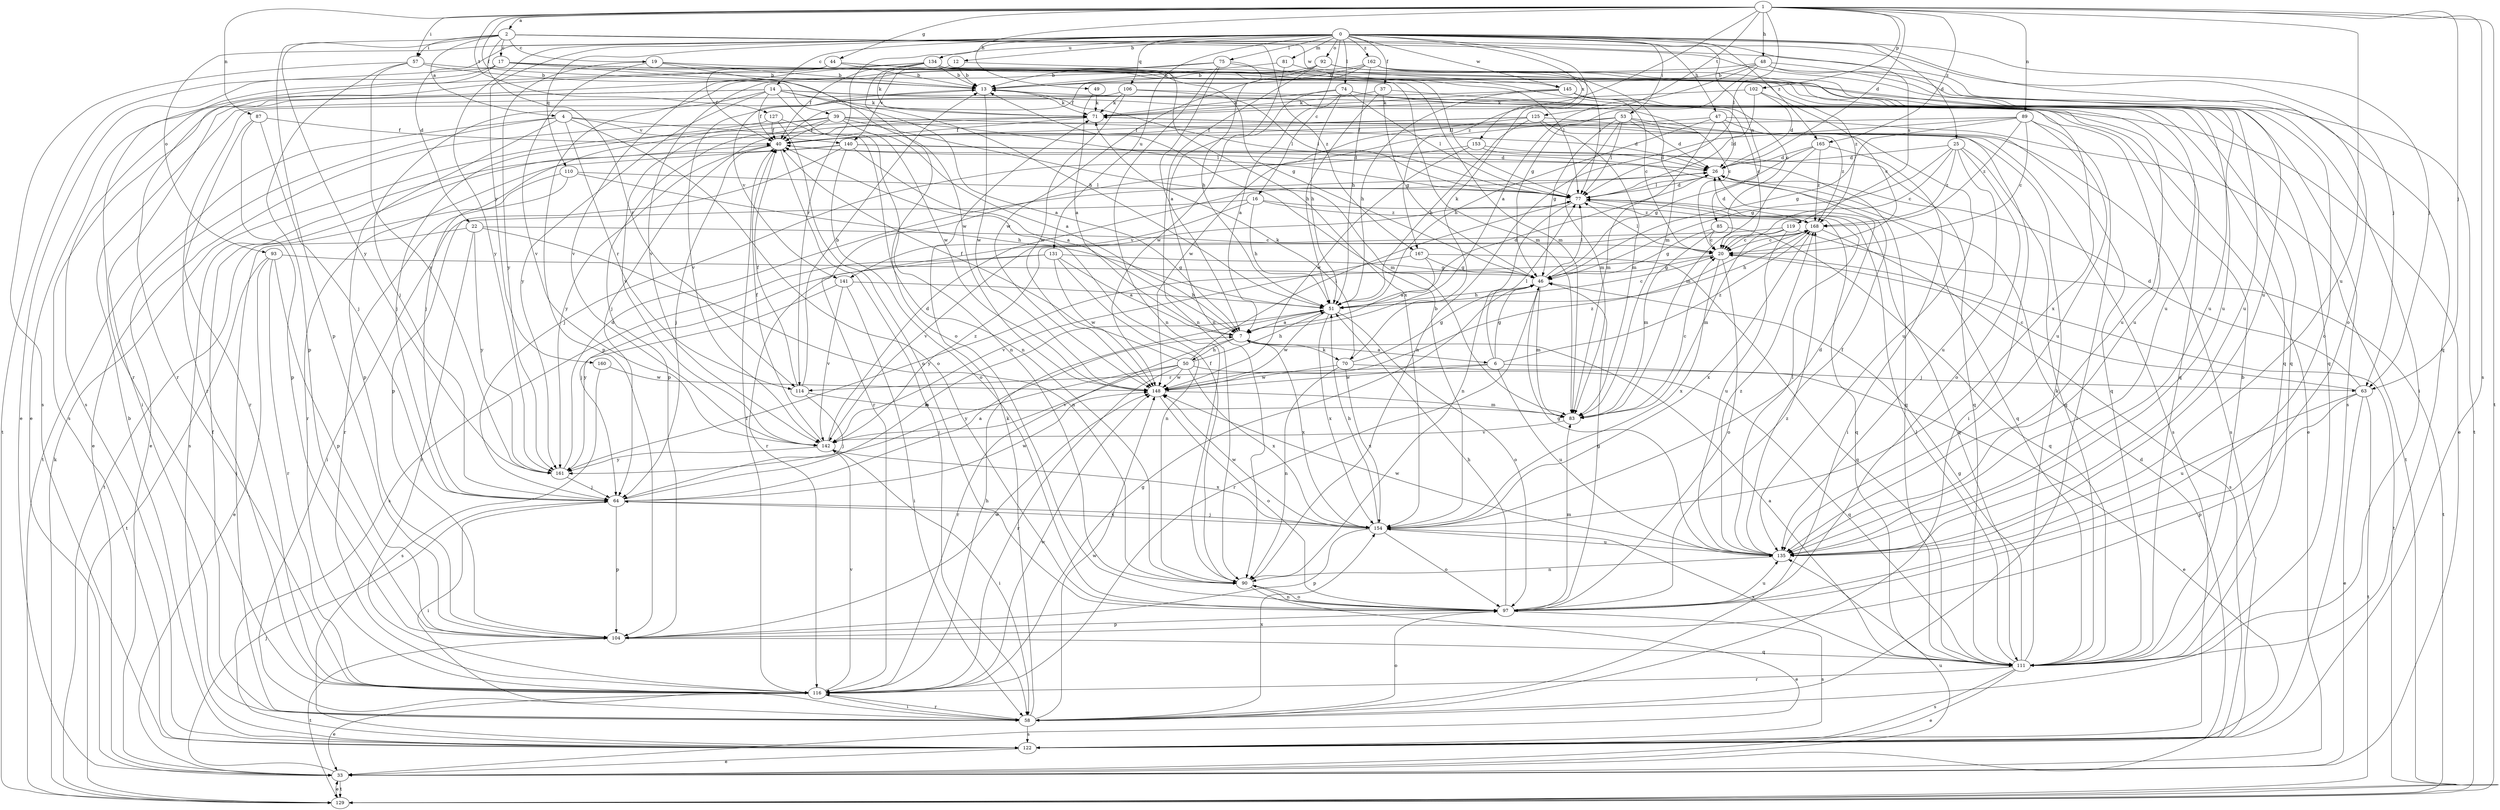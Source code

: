 strict digraph  {
0;
1;
2;
4;
6;
7;
12;
13;
14;
16;
17;
19;
20;
22;
25;
26;
33;
37;
39;
40;
44;
46;
47;
48;
49;
50;
51;
53;
57;
58;
63;
64;
70;
71;
74;
75;
77;
81;
83;
85;
87;
89;
90;
92;
93;
97;
102;
104;
106;
110;
111;
114;
116;
119;
122;
125;
127;
129;
131;
134;
135;
140;
141;
142;
145;
148;
153;
154;
160;
161;
162;
165;
167;
168;
0 -> 12  [label=b];
0 -> 14  [label=c];
0 -> 16  [label=c];
0 -> 22  [label=d];
0 -> 25  [label=d];
0 -> 37  [label=f];
0 -> 47  [label=h];
0 -> 53  [label=i];
0 -> 63  [label=j];
0 -> 70  [label=k];
0 -> 74  [label=l];
0 -> 75  [label=l];
0 -> 81  [label=m];
0 -> 85  [label=n];
0 -> 92  [label=o];
0 -> 93  [label=o];
0 -> 97  [label=o];
0 -> 106  [label=q];
0 -> 110  [label=q];
0 -> 114  [label=r];
0 -> 119  [label=s];
0 -> 131  [label=u];
0 -> 134  [label=u];
0 -> 145  [label=w];
0 -> 153  [label=x];
0 -> 160  [label=y];
0 -> 161  [label=y];
0 -> 162  [label=z];
0 -> 165  [label=z];
1 -> 2  [label=a];
1 -> 26  [label=d];
1 -> 39  [label=f];
1 -> 44  [label=g];
1 -> 48  [label=h];
1 -> 49  [label=h];
1 -> 57  [label=i];
1 -> 63  [label=j];
1 -> 77  [label=l];
1 -> 87  [label=n];
1 -> 89  [label=n];
1 -> 102  [label=p];
1 -> 122  [label=s];
1 -> 125  [label=t];
1 -> 127  [label=t];
1 -> 129  [label=t];
1 -> 135  [label=u];
1 -> 165  [label=z];
1 -> 167  [label=z];
2 -> 4  [label=a];
2 -> 17  [label=c];
2 -> 19  [label=c];
2 -> 57  [label=i];
2 -> 63  [label=j];
2 -> 104  [label=p];
2 -> 111  [label=q];
2 -> 114  [label=r];
2 -> 135  [label=u];
2 -> 145  [label=w];
2 -> 161  [label=y];
2 -> 167  [label=z];
4 -> 33  [label=e];
4 -> 90  [label=n];
4 -> 97  [label=o];
4 -> 104  [label=p];
4 -> 114  [label=r];
4 -> 129  [label=t];
4 -> 140  [label=v];
6 -> 46  [label=g];
6 -> 63  [label=j];
6 -> 77  [label=l];
6 -> 114  [label=r];
6 -> 135  [label=u];
6 -> 148  [label=w];
6 -> 168  [label=z];
7 -> 6  [label=a];
7 -> 50  [label=h];
7 -> 70  [label=k];
7 -> 116  [label=r];
7 -> 154  [label=x];
12 -> 13  [label=b];
12 -> 135  [label=u];
12 -> 140  [label=v];
13 -> 71  [label=k];
13 -> 77  [label=l];
13 -> 141  [label=v];
13 -> 148  [label=w];
14 -> 7  [label=a];
14 -> 20  [label=c];
14 -> 40  [label=f];
14 -> 58  [label=i];
14 -> 64  [label=j];
14 -> 71  [label=k];
14 -> 122  [label=s];
14 -> 135  [label=u];
14 -> 148  [label=w];
14 -> 161  [label=y];
16 -> 51  [label=h];
16 -> 58  [label=i];
16 -> 111  [label=q];
16 -> 141  [label=v];
16 -> 168  [label=z];
17 -> 13  [label=b];
17 -> 33  [label=e];
17 -> 51  [label=h];
17 -> 111  [label=q];
17 -> 116  [label=r];
17 -> 129  [label=t];
17 -> 135  [label=u];
19 -> 13  [label=b];
19 -> 111  [label=q];
19 -> 142  [label=v];
19 -> 148  [label=w];
19 -> 161  [label=y];
20 -> 46  [label=g];
20 -> 77  [label=l];
20 -> 97  [label=o];
20 -> 129  [label=t];
20 -> 154  [label=x];
20 -> 161  [label=y];
22 -> 20  [label=c];
22 -> 58  [label=i];
22 -> 90  [label=n];
22 -> 116  [label=r];
22 -> 161  [label=y];
25 -> 20  [label=c];
25 -> 26  [label=d];
25 -> 46  [label=g];
25 -> 97  [label=o];
25 -> 111  [label=q];
25 -> 135  [label=u];
25 -> 168  [label=z];
26 -> 77  [label=l];
26 -> 111  [label=q];
33 -> 64  [label=j];
33 -> 129  [label=t];
33 -> 135  [label=u];
37 -> 20  [label=c];
37 -> 46  [label=g];
37 -> 51  [label=h];
37 -> 71  [label=k];
39 -> 7  [label=a];
39 -> 26  [label=d];
39 -> 33  [label=e];
39 -> 40  [label=f];
39 -> 64  [label=j];
39 -> 77  [label=l];
39 -> 83  [label=m];
39 -> 142  [label=v];
40 -> 26  [label=d];
40 -> 58  [label=i];
40 -> 64  [label=j];
40 -> 161  [label=y];
44 -> 13  [label=b];
44 -> 40  [label=f];
44 -> 46  [label=g];
44 -> 83  [label=m];
44 -> 116  [label=r];
46 -> 51  [label=h];
46 -> 77  [label=l];
46 -> 83  [label=m];
46 -> 116  [label=r];
47 -> 26  [label=d];
47 -> 40  [label=f];
47 -> 51  [label=h];
47 -> 83  [label=m];
47 -> 129  [label=t];
47 -> 135  [label=u];
48 -> 7  [label=a];
48 -> 13  [label=b];
48 -> 46  [label=g];
48 -> 58  [label=i];
48 -> 97  [label=o];
48 -> 129  [label=t];
48 -> 142  [label=v];
49 -> 7  [label=a];
49 -> 71  [label=k];
50 -> 40  [label=f];
50 -> 51  [label=h];
50 -> 77  [label=l];
50 -> 111  [label=q];
50 -> 116  [label=r];
50 -> 142  [label=v];
50 -> 148  [label=w];
50 -> 154  [label=x];
50 -> 161  [label=y];
51 -> 7  [label=a];
51 -> 20  [label=c];
51 -> 26  [label=d];
51 -> 97  [label=o];
51 -> 148  [label=w];
51 -> 154  [label=x];
53 -> 26  [label=d];
53 -> 40  [label=f];
53 -> 46  [label=g];
53 -> 58  [label=i];
53 -> 77  [label=l];
53 -> 83  [label=m];
53 -> 111  [label=q];
53 -> 148  [label=w];
57 -> 13  [label=b];
57 -> 104  [label=p];
57 -> 122  [label=s];
57 -> 161  [label=y];
57 -> 168  [label=z];
58 -> 40  [label=f];
58 -> 71  [label=k];
58 -> 97  [label=o];
58 -> 116  [label=r];
58 -> 122  [label=s];
58 -> 148  [label=w];
58 -> 154  [label=x];
63 -> 20  [label=c];
63 -> 26  [label=d];
63 -> 33  [label=e];
63 -> 104  [label=p];
63 -> 129  [label=t];
63 -> 135  [label=u];
64 -> 7  [label=a];
64 -> 51  [label=h];
64 -> 58  [label=i];
64 -> 104  [label=p];
64 -> 148  [label=w];
64 -> 154  [label=x];
70 -> 33  [label=e];
70 -> 46  [label=g];
70 -> 71  [label=k];
70 -> 90  [label=n];
70 -> 148  [label=w];
70 -> 154  [label=x];
71 -> 40  [label=f];
71 -> 104  [label=p];
71 -> 122  [label=s];
74 -> 7  [label=a];
74 -> 33  [label=e];
74 -> 51  [label=h];
74 -> 71  [label=k];
74 -> 77  [label=l];
74 -> 148  [label=w];
74 -> 154  [label=x];
75 -> 7  [label=a];
75 -> 13  [label=b];
75 -> 51  [label=h];
75 -> 77  [label=l];
75 -> 90  [label=n];
75 -> 142  [label=v];
77 -> 26  [label=d];
77 -> 90  [label=n];
77 -> 111  [label=q];
77 -> 116  [label=r];
77 -> 168  [label=z];
81 -> 13  [label=b];
81 -> 20  [label=c];
81 -> 90  [label=n];
83 -> 20  [label=c];
83 -> 142  [label=v];
85 -> 20  [label=c];
85 -> 46  [label=g];
85 -> 83  [label=m];
85 -> 111  [label=q];
87 -> 40  [label=f];
87 -> 64  [label=j];
87 -> 104  [label=p];
87 -> 116  [label=r];
89 -> 20  [label=c];
89 -> 40  [label=f];
89 -> 46  [label=g];
89 -> 58  [label=i];
89 -> 90  [label=n];
89 -> 135  [label=u];
89 -> 168  [label=z];
90 -> 33  [label=e];
90 -> 40  [label=f];
90 -> 97  [label=o];
92 -> 13  [label=b];
92 -> 90  [label=n];
92 -> 122  [label=s];
92 -> 135  [label=u];
92 -> 148  [label=w];
93 -> 33  [label=e];
93 -> 46  [label=g];
93 -> 104  [label=p];
93 -> 116  [label=r];
93 -> 129  [label=t];
97 -> 46  [label=g];
97 -> 51  [label=h];
97 -> 83  [label=m];
97 -> 90  [label=n];
97 -> 104  [label=p];
97 -> 122  [label=s];
97 -> 135  [label=u];
97 -> 168  [label=z];
102 -> 20  [label=c];
102 -> 26  [label=d];
102 -> 71  [label=k];
102 -> 77  [label=l];
104 -> 111  [label=q];
104 -> 129  [label=t];
104 -> 148  [label=w];
106 -> 33  [label=e];
106 -> 71  [label=k];
106 -> 77  [label=l];
106 -> 142  [label=v];
106 -> 148  [label=w];
110 -> 51  [label=h];
110 -> 77  [label=l];
110 -> 116  [label=r];
110 -> 129  [label=t];
111 -> 7  [label=a];
111 -> 13  [label=b];
111 -> 33  [label=e];
111 -> 46  [label=g];
111 -> 71  [label=k];
111 -> 77  [label=l];
111 -> 116  [label=r];
111 -> 122  [label=s];
111 -> 154  [label=x];
114 -> 13  [label=b];
114 -> 40  [label=f];
114 -> 64  [label=j];
114 -> 83  [label=m];
116 -> 33  [label=e];
116 -> 40  [label=f];
116 -> 46  [label=g];
116 -> 51  [label=h];
116 -> 58  [label=i];
116 -> 142  [label=v];
116 -> 148  [label=w];
119 -> 20  [label=c];
119 -> 83  [label=m];
119 -> 129  [label=t];
119 -> 135  [label=u];
119 -> 142  [label=v];
122 -> 13  [label=b];
122 -> 26  [label=d];
122 -> 33  [label=e];
125 -> 40  [label=f];
125 -> 51  [label=h];
125 -> 64  [label=j];
125 -> 83  [label=m];
125 -> 116  [label=r];
125 -> 122  [label=s];
125 -> 168  [label=z];
127 -> 40  [label=f];
127 -> 64  [label=j];
127 -> 90  [label=n];
127 -> 97  [label=o];
129 -> 33  [label=e];
129 -> 71  [label=k];
131 -> 7  [label=a];
131 -> 46  [label=g];
131 -> 64  [label=j];
131 -> 90  [label=n];
131 -> 122  [label=s];
131 -> 148  [label=w];
134 -> 13  [label=b];
134 -> 33  [label=e];
134 -> 40  [label=f];
134 -> 71  [label=k];
134 -> 77  [label=l];
134 -> 83  [label=m];
134 -> 97  [label=o];
134 -> 111  [label=q];
134 -> 122  [label=s];
134 -> 154  [label=x];
135 -> 40  [label=f];
135 -> 46  [label=g];
135 -> 77  [label=l];
135 -> 90  [label=n];
135 -> 148  [label=w];
135 -> 168  [label=z];
140 -> 7  [label=a];
140 -> 26  [label=d];
140 -> 97  [label=o];
140 -> 104  [label=p];
140 -> 111  [label=q];
140 -> 116  [label=r];
140 -> 122  [label=s];
141 -> 51  [label=h];
141 -> 58  [label=i];
141 -> 142  [label=v];
141 -> 161  [label=y];
142 -> 26  [label=d];
142 -> 40  [label=f];
142 -> 58  [label=i];
142 -> 154  [label=x];
142 -> 161  [label=y];
142 -> 168  [label=z];
145 -> 20  [label=c];
145 -> 51  [label=h];
145 -> 71  [label=k];
145 -> 111  [label=q];
145 -> 116  [label=r];
145 -> 135  [label=u];
148 -> 83  [label=m];
148 -> 97  [label=o];
148 -> 168  [label=z];
153 -> 26  [label=d];
153 -> 64  [label=j];
153 -> 111  [label=q];
153 -> 148  [label=w];
154 -> 13  [label=b];
154 -> 26  [label=d];
154 -> 51  [label=h];
154 -> 64  [label=j];
154 -> 97  [label=o];
154 -> 104  [label=p];
154 -> 135  [label=u];
154 -> 148  [label=w];
160 -> 122  [label=s];
160 -> 148  [label=w];
161 -> 26  [label=d];
161 -> 64  [label=j];
162 -> 13  [label=b];
162 -> 40  [label=f];
162 -> 51  [label=h];
162 -> 77  [label=l];
162 -> 83  [label=m];
162 -> 104  [label=p];
162 -> 135  [label=u];
165 -> 26  [label=d];
165 -> 46  [label=g];
165 -> 58  [label=i];
165 -> 83  [label=m];
165 -> 168  [label=z];
167 -> 7  [label=a];
167 -> 46  [label=g];
167 -> 111  [label=q];
167 -> 142  [label=v];
168 -> 20  [label=c];
168 -> 26  [label=d];
168 -> 51  [label=h];
168 -> 122  [label=s];
168 -> 154  [label=x];
}
